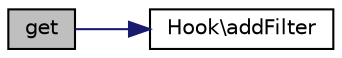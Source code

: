 digraph "get"
{
  edge [fontname="Helvetica",fontsize="10",labelfontname="Helvetica",labelfontsize="10"];
  node [fontname="Helvetica",fontsize="10",shape=record];
  rankdir="LR";
  Node1 [label="get",height=0.2,width=0.4,color="black", fillcolor="grey75", style="filled" fontcolor="black"];
  Node1 -> Node2 [color="midnightblue",fontsize="10",style="solid",fontname="Helvetica"];
  Node2 [label="Hook\\addFilter",height=0.2,width=0.4,color="black", fillcolor="white", style="filled",URL="$class_hook.html#a79d30e5023bd9d77404dc844dbd2e67a"];
}
